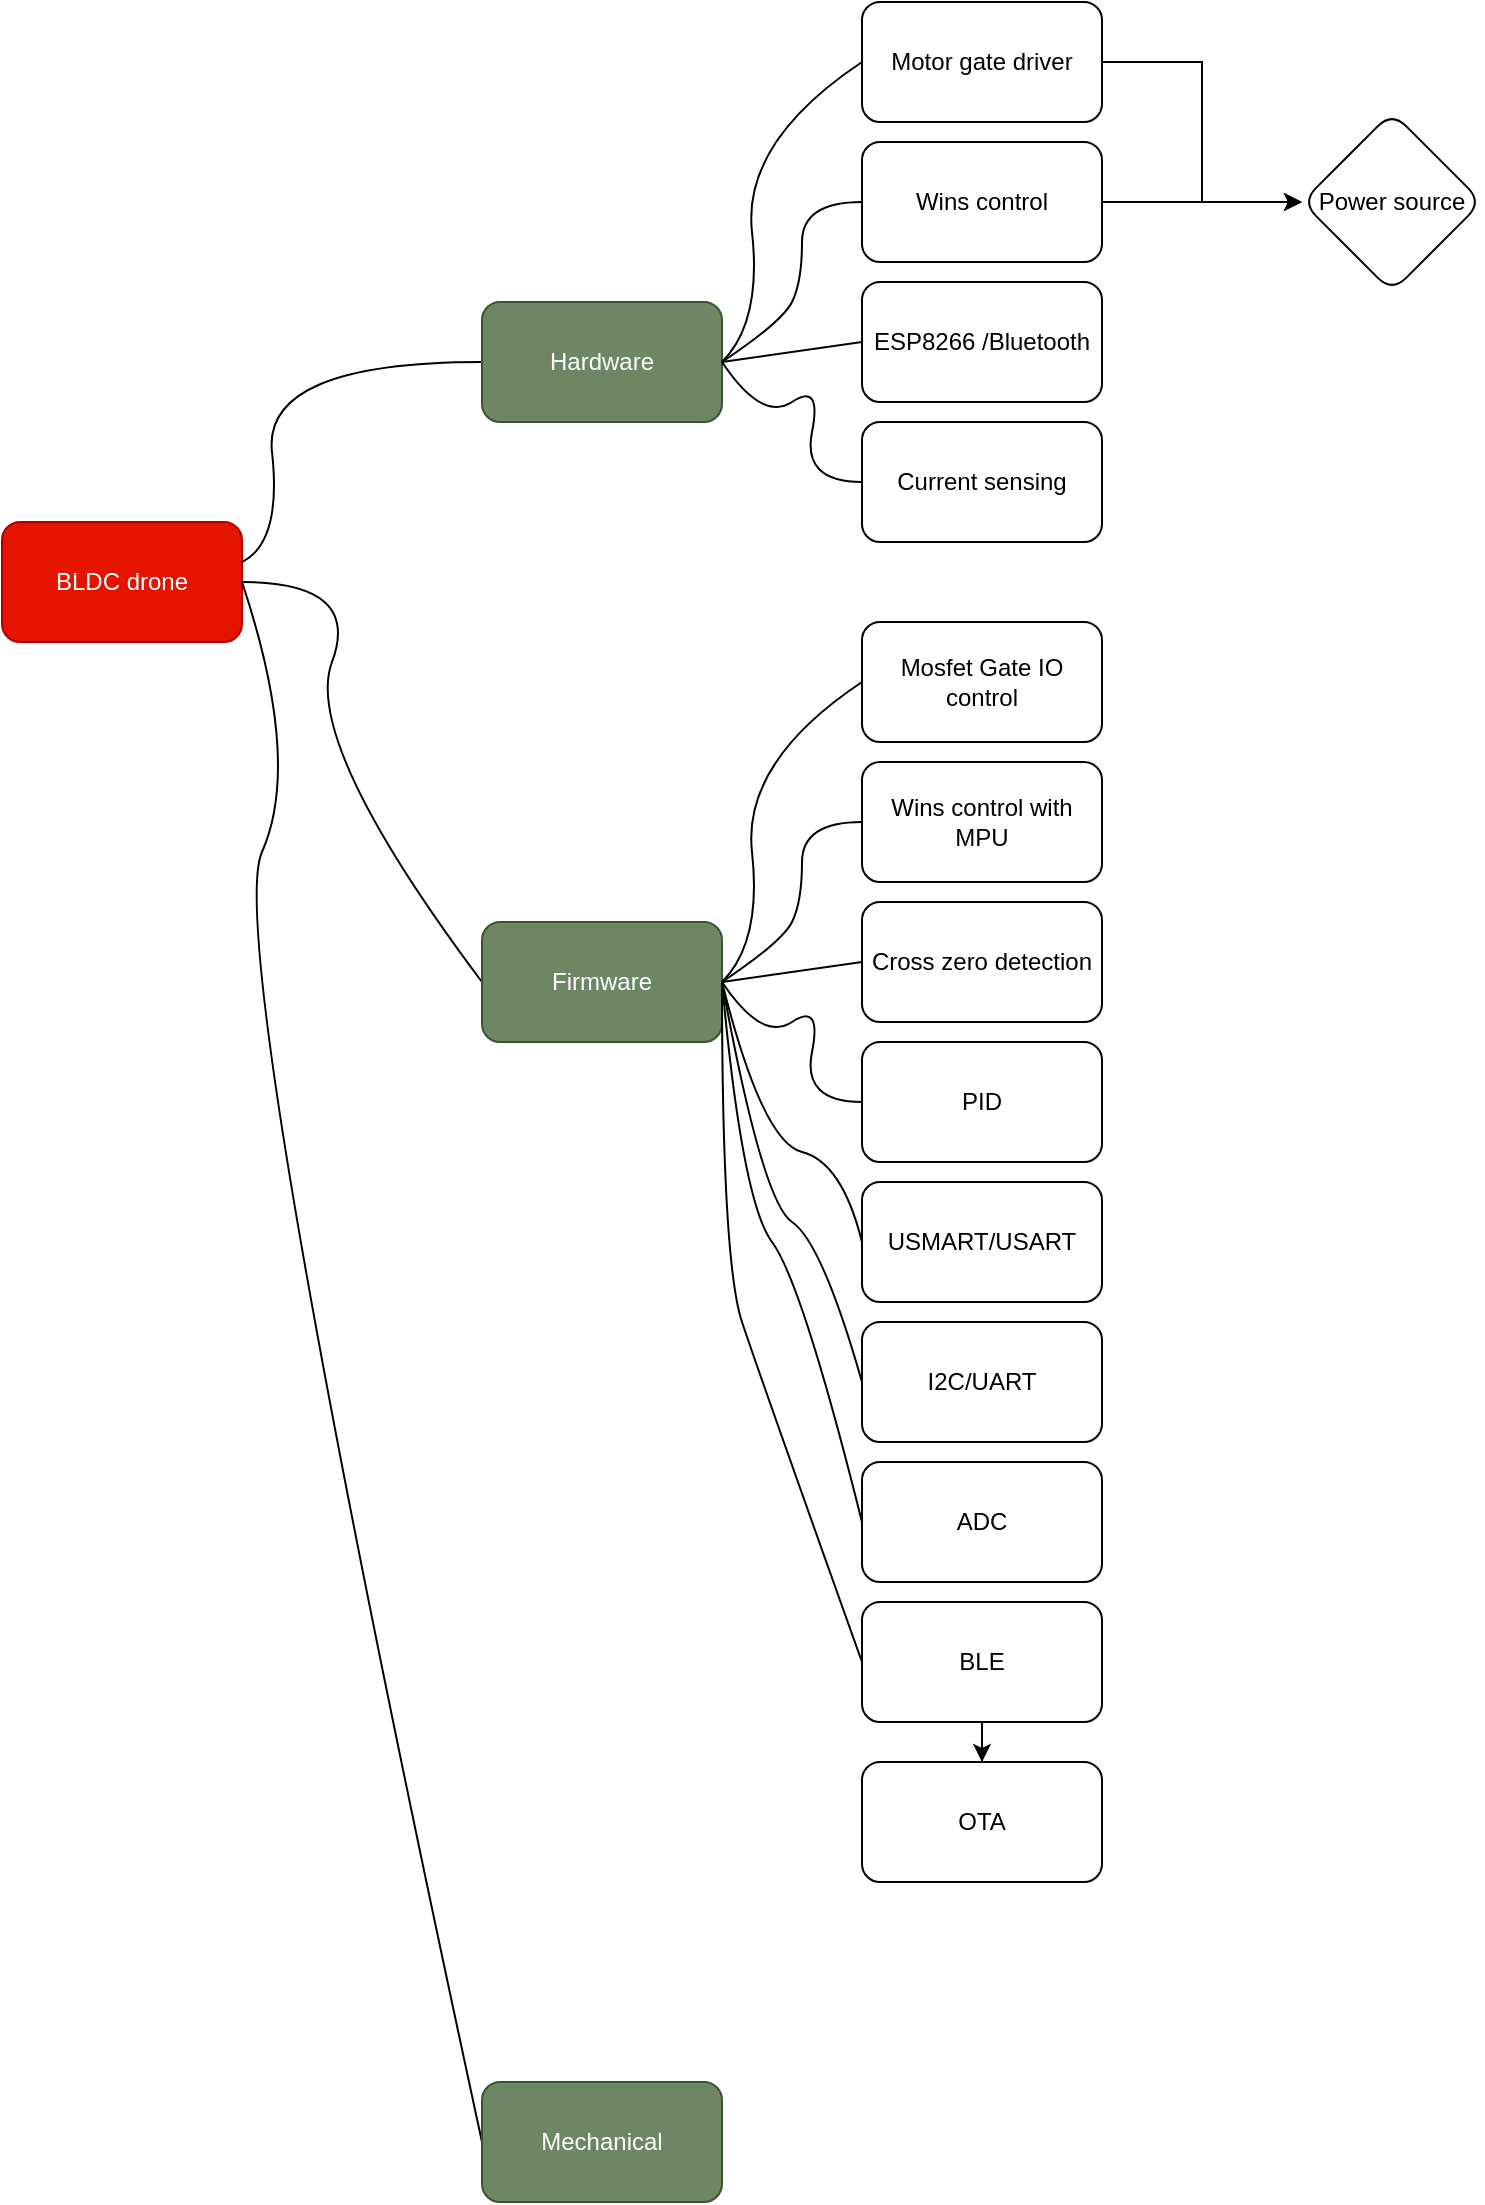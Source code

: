 <mxfile version="21.2.8" type="device">
  <diagram id="c0GsolflwsUgWMZ_Wb5J" name="Page-1">
    <mxGraphModel dx="780" dy="504" grid="1" gridSize="10" guides="1" tooltips="1" connect="1" arrows="1" fold="1" page="1" pageScale="1" pageWidth="850" pageHeight="1100" math="0" shadow="0">
      <root>
        <mxCell id="0" />
        <mxCell id="1" parent="0" />
        <mxCell id="9PaCEbwZyM9Bh4tpLU1O-1" value="BLDC drone" style="rounded=1;whiteSpace=wrap;html=1;fillColor=#e51400;strokeColor=#B20000;fontColor=#ffffff;" parent="1" vertex="1">
          <mxGeometry x="260" y="280" width="120" height="60" as="geometry" />
        </mxCell>
        <mxCell id="9PaCEbwZyM9Bh4tpLU1O-2" value="" style="curved=1;endArrow=0;html=1;rounded=0;" parent="1" edge="1">
          <mxGeometry width="50" height="50" relative="1" as="geometry">
            <mxPoint x="380" y="300" as="sourcePoint" />
            <mxPoint x="500" y="200" as="targetPoint" />
            <Array as="points">
              <mxPoint x="400" y="290" />
              <mxPoint x="390" y="200" />
            </Array>
          </mxGeometry>
        </mxCell>
        <mxCell id="9PaCEbwZyM9Bh4tpLU1O-4" value="Hardware" style="rounded=1;whiteSpace=wrap;html=1;fillColor=#6d8764;fontColor=#ffffff;strokeColor=#3A5431;" parent="1" vertex="1">
          <mxGeometry x="500" y="170" width="120" height="60" as="geometry" />
        </mxCell>
        <mxCell id="9PaCEbwZyM9Bh4tpLU1O-5" value="" style="curved=1;endArrow=0;html=1;rounded=0;entryX=0;entryY=0.5;entryDx=0;entryDy=0;exitX=1;exitY=0.5;exitDx=0;exitDy=0;" parent="1" source="9PaCEbwZyM9Bh4tpLU1O-1" target="9PaCEbwZyM9Bh4tpLU1O-6" edge="1">
          <mxGeometry width="50" height="50" relative="1" as="geometry">
            <mxPoint x="390" y="310" as="sourcePoint" />
            <mxPoint x="490" y="300" as="targetPoint" />
            <Array as="points">
              <mxPoint x="440" y="310" />
              <mxPoint x="410" y="390" />
            </Array>
          </mxGeometry>
        </mxCell>
        <mxCell id="9PaCEbwZyM9Bh4tpLU1O-6" value="Firmware" style="rounded=1;whiteSpace=wrap;html=1;fillColor=#6d8764;fontColor=#ffffff;strokeColor=#3A5431;" parent="1" vertex="1">
          <mxGeometry x="500" y="480" width="120" height="60" as="geometry" />
        </mxCell>
        <mxCell id="9PaCEbwZyM9Bh4tpLU1O-8" value="" style="curved=1;endArrow=0;html=1;rounded=0;exitX=1;exitY=0.5;exitDx=0;exitDy=0;entryX=0;entryY=0.5;entryDx=0;entryDy=0;" parent="1" source="9PaCEbwZyM9Bh4tpLU1O-1" target="9PaCEbwZyM9Bh4tpLU1O-9" edge="1">
          <mxGeometry width="50" height="50" relative="1" as="geometry">
            <mxPoint x="390" y="320" as="sourcePoint" />
            <mxPoint x="500" y="550" as="targetPoint" />
            <Array as="points">
              <mxPoint x="410" y="400" />
              <mxPoint x="370" y="490" />
            </Array>
          </mxGeometry>
        </mxCell>
        <mxCell id="9PaCEbwZyM9Bh4tpLU1O-9" value="Mechanical" style="rounded=1;whiteSpace=wrap;html=1;fillColor=#6d8764;fontColor=#ffffff;strokeColor=#3A5431;" parent="1" vertex="1">
          <mxGeometry x="500" y="1060" width="120" height="60" as="geometry" />
        </mxCell>
        <mxCell id="9PaCEbwZyM9Bh4tpLU1O-10" style="edgeStyle=orthogonalEdgeStyle;rounded=0;orthogonalLoop=1;jettySize=auto;html=1;exitX=0.5;exitY=1;exitDx=0;exitDy=0;" parent="1" source="9PaCEbwZyM9Bh4tpLU1O-6" target="9PaCEbwZyM9Bh4tpLU1O-6" edge="1">
          <mxGeometry relative="1" as="geometry" />
        </mxCell>
        <mxCell id="k8KEExNDy-sjHDtjbIJp-3" value="" style="curved=1;endArrow=0;html=1;rounded=0;" parent="1" edge="1">
          <mxGeometry width="50" height="50" relative="1" as="geometry">
            <mxPoint x="620" y="200" as="sourcePoint" />
            <mxPoint x="690" y="50" as="targetPoint" />
            <Array as="points">
              <mxPoint x="640" y="180" />
              <mxPoint x="630" y="90" />
            </Array>
          </mxGeometry>
        </mxCell>
        <mxCell id="k8KEExNDy-sjHDtjbIJp-15" value="" style="edgeStyle=orthogonalEdgeStyle;rounded=0;orthogonalLoop=1;jettySize=auto;html=1;" parent="1" source="k8KEExNDy-sjHDtjbIJp-4" target="k8KEExNDy-sjHDtjbIJp-13" edge="1">
          <mxGeometry relative="1" as="geometry" />
        </mxCell>
        <mxCell id="k8KEExNDy-sjHDtjbIJp-4" value="Motor gate driver" style="rounded=1;whiteSpace=wrap;html=1;" parent="1" vertex="1">
          <mxGeometry x="690" y="20" width="120" height="60" as="geometry" />
        </mxCell>
        <mxCell id="k8KEExNDy-sjHDtjbIJp-5" value="" style="curved=1;endArrow=0;html=1;rounded=0;exitX=1;exitY=0.5;exitDx=0;exitDy=0;entryX=0;entryY=0.5;entryDx=0;entryDy=0;" parent="1" source="9PaCEbwZyM9Bh4tpLU1O-4" target="k8KEExNDy-sjHDtjbIJp-6" edge="1">
          <mxGeometry width="50" height="50" relative="1" as="geometry">
            <mxPoint x="620" y="270" as="sourcePoint" />
            <mxPoint x="690" y="130" as="targetPoint" />
            <Array as="points">
              <mxPoint x="650" y="180" />
              <mxPoint x="660" y="160" />
              <mxPoint x="660" y="120" />
            </Array>
          </mxGeometry>
        </mxCell>
        <mxCell id="k8KEExNDy-sjHDtjbIJp-14" value="" style="edgeStyle=orthogonalEdgeStyle;rounded=0;orthogonalLoop=1;jettySize=auto;html=1;" parent="1" source="k8KEExNDy-sjHDtjbIJp-6" target="k8KEExNDy-sjHDtjbIJp-13" edge="1">
          <mxGeometry relative="1" as="geometry" />
        </mxCell>
        <mxCell id="k8KEExNDy-sjHDtjbIJp-6" value="Wins control" style="rounded=1;whiteSpace=wrap;html=1;" parent="1" vertex="1">
          <mxGeometry x="690" y="90" width="120" height="60" as="geometry" />
        </mxCell>
        <mxCell id="k8KEExNDy-sjHDtjbIJp-7" value="ESP8266 /Bluetooth" style="rounded=1;whiteSpace=wrap;html=1;" parent="1" vertex="1">
          <mxGeometry x="690" y="160" width="120" height="60" as="geometry" />
        </mxCell>
        <mxCell id="k8KEExNDy-sjHDtjbIJp-9" value="" style="endArrow=none;html=1;rounded=0;entryX=0;entryY=0.5;entryDx=0;entryDy=0;" parent="1" target="k8KEExNDy-sjHDtjbIJp-7" edge="1">
          <mxGeometry width="50" height="50" relative="1" as="geometry">
            <mxPoint x="620" y="200" as="sourcePoint" />
            <mxPoint x="680" y="160" as="targetPoint" />
          </mxGeometry>
        </mxCell>
        <mxCell id="k8KEExNDy-sjHDtjbIJp-13" value="Power source" style="rhombus;whiteSpace=wrap;html=1;rounded=1;" parent="1" vertex="1">
          <mxGeometry x="910" y="75" width="90" height="90" as="geometry" />
        </mxCell>
        <mxCell id="k8KEExNDy-sjHDtjbIJp-16" value="Current sensing" style="rounded=1;whiteSpace=wrap;html=1;" parent="1" vertex="1">
          <mxGeometry x="690" y="230" width="120" height="60" as="geometry" />
        </mxCell>
        <mxCell id="k8KEExNDy-sjHDtjbIJp-17" value="" style="curved=1;endArrow=0;html=1;rounded=0;exitX=1;exitY=0.5;exitDx=0;exitDy=0;entryX=0;entryY=0.5;entryDx=0;entryDy=0;" parent="1" source="9PaCEbwZyM9Bh4tpLU1O-4" edge="1">
          <mxGeometry width="50" height="50" relative="1" as="geometry">
            <mxPoint x="620" y="340" as="sourcePoint" />
            <mxPoint x="690" y="260" as="targetPoint" />
            <Array as="points">
              <mxPoint x="640" y="230" />
              <mxPoint x="670" y="210" />
              <mxPoint x="660" y="260" />
            </Array>
          </mxGeometry>
        </mxCell>
        <mxCell id="k8KEExNDy-sjHDtjbIJp-18" value="" style="curved=1;endArrow=0;html=1;rounded=0;exitX=1;exitY=0.5;exitDx=0;exitDy=0;" parent="1" source="9PaCEbwZyM9Bh4tpLU1O-6" edge="1">
          <mxGeometry width="50" height="50" relative="1" as="geometry">
            <mxPoint x="620" y="500" as="sourcePoint" />
            <mxPoint x="690" y="360" as="targetPoint" />
            <Array as="points">
              <mxPoint x="640" y="490" />
              <mxPoint x="630" y="400" />
            </Array>
          </mxGeometry>
        </mxCell>
        <mxCell id="k8KEExNDy-sjHDtjbIJp-19" value="Mosfet Gate IO control" style="rounded=1;whiteSpace=wrap;html=1;" parent="1" vertex="1">
          <mxGeometry x="690" y="330" width="120" height="60" as="geometry" />
        </mxCell>
        <mxCell id="k8KEExNDy-sjHDtjbIJp-20" value="" style="curved=1;endArrow=0;html=1;rounded=0;exitX=1;exitY=0.5;exitDx=0;exitDy=0;entryX=0;entryY=0.5;entryDx=0;entryDy=0;" parent="1" target="k8KEExNDy-sjHDtjbIJp-21" edge="1">
          <mxGeometry width="50" height="50" relative="1" as="geometry">
            <mxPoint x="620" y="510" as="sourcePoint" />
            <mxPoint x="690" y="440" as="targetPoint" />
            <Array as="points">
              <mxPoint x="650" y="490" />
              <mxPoint x="660" y="470" />
              <mxPoint x="660" y="430" />
            </Array>
          </mxGeometry>
        </mxCell>
        <mxCell id="k8KEExNDy-sjHDtjbIJp-21" value="Wins control with MPU" style="rounded=1;whiteSpace=wrap;html=1;" parent="1" vertex="1">
          <mxGeometry x="690" y="400" width="120" height="60" as="geometry" />
        </mxCell>
        <mxCell id="k8KEExNDy-sjHDtjbIJp-22" value="Cross zero detection" style="rounded=1;whiteSpace=wrap;html=1;" parent="1" vertex="1">
          <mxGeometry x="690" y="470" width="120" height="60" as="geometry" />
        </mxCell>
        <mxCell id="k8KEExNDy-sjHDtjbIJp-23" value="" style="endArrow=none;html=1;rounded=0;entryX=0;entryY=0.5;entryDx=0;entryDy=0;" parent="1" target="k8KEExNDy-sjHDtjbIJp-22" edge="1">
          <mxGeometry width="50" height="50" relative="1" as="geometry">
            <mxPoint x="620" y="510" as="sourcePoint" />
            <mxPoint x="680" y="470" as="targetPoint" />
          </mxGeometry>
        </mxCell>
        <mxCell id="k8KEExNDy-sjHDtjbIJp-24" value="PID" style="rounded=1;whiteSpace=wrap;html=1;" parent="1" vertex="1">
          <mxGeometry x="690" y="540" width="120" height="60" as="geometry" />
        </mxCell>
        <mxCell id="k8KEExNDy-sjHDtjbIJp-25" value="" style="curved=1;endArrow=0;html=1;rounded=0;exitX=1;exitY=0.5;exitDx=0;exitDy=0;entryX=0;entryY=0.5;entryDx=0;entryDy=0;" parent="1" edge="1">
          <mxGeometry width="50" height="50" relative="1" as="geometry">
            <mxPoint x="620" y="510" as="sourcePoint" />
            <mxPoint x="690" y="570" as="targetPoint" />
            <Array as="points">
              <mxPoint x="640" y="540" />
              <mxPoint x="670" y="520" />
              <mxPoint x="660" y="570" />
            </Array>
          </mxGeometry>
        </mxCell>
        <mxCell id="M-sjJJRE0ivd74V0me5q-3" value="" style="curved=1;endArrow=0;html=1;rounded=0;exitX=1;exitY=0.5;exitDx=0;exitDy=0;entryX=0;entryY=0.5;entryDx=0;entryDy=0;" parent="1" source="9PaCEbwZyM9Bh4tpLU1O-6" target="M-sjJJRE0ivd74V0me5q-4" edge="1">
          <mxGeometry width="50" height="50" relative="1" as="geometry">
            <mxPoint x="700" y="780" as="sourcePoint" />
            <mxPoint x="690" y="650" as="targetPoint" />
            <Array as="points">
              <mxPoint x="640" y="590" />
              <mxPoint x="680" y="600" />
            </Array>
          </mxGeometry>
        </mxCell>
        <mxCell id="M-sjJJRE0ivd74V0me5q-4" value="USMART/USART" style="rounded=1;whiteSpace=wrap;html=1;" parent="1" vertex="1">
          <mxGeometry x="690" y="610" width="120" height="60" as="geometry" />
        </mxCell>
        <mxCell id="M-sjJJRE0ivd74V0me5q-5" value="I2C/UART" style="rounded=1;whiteSpace=wrap;html=1;" parent="1" vertex="1">
          <mxGeometry x="690" y="680" width="120" height="60" as="geometry" />
        </mxCell>
        <mxCell id="M-sjJJRE0ivd74V0me5q-6" value="" style="curved=1;endArrow=0;html=1;rounded=0;exitX=1;exitY=0.5;exitDx=0;exitDy=0;entryX=0;entryY=0.5;entryDx=0;entryDy=0;" parent="1" source="9PaCEbwZyM9Bh4tpLU1O-6" target="M-sjJJRE0ivd74V0me5q-5" edge="1">
          <mxGeometry width="50" height="50" relative="1" as="geometry">
            <mxPoint x="630" y="520" as="sourcePoint" />
            <mxPoint x="700" y="650.0" as="targetPoint" />
            <Array as="points">
              <mxPoint x="640" y="620" />
              <mxPoint x="670" y="640" />
            </Array>
          </mxGeometry>
        </mxCell>
        <mxCell id="M-sjJJRE0ivd74V0me5q-7" value="ADC" style="rounded=1;whiteSpace=wrap;html=1;" parent="1" vertex="1">
          <mxGeometry x="690" y="750" width="120" height="60" as="geometry" />
        </mxCell>
        <mxCell id="M-sjJJRE0ivd74V0me5q-8" value="" style="curved=1;endArrow=0;html=1;rounded=0;exitX=1;exitY=0.5;exitDx=0;exitDy=0;entryX=0;entryY=0.5;entryDx=0;entryDy=0;" parent="1" source="9PaCEbwZyM9Bh4tpLU1O-6" target="M-sjJJRE0ivd74V0me5q-7" edge="1">
          <mxGeometry width="50" height="50" relative="1" as="geometry">
            <mxPoint x="630" y="520" as="sourcePoint" />
            <mxPoint x="700" y="720" as="targetPoint" />
            <Array as="points">
              <mxPoint x="630" y="620" />
              <mxPoint x="660" y="660" />
            </Array>
          </mxGeometry>
        </mxCell>
        <mxCell id="aP6J4l3cip5aJy0YZg1q-4" value="" style="edgeStyle=orthogonalEdgeStyle;rounded=0;orthogonalLoop=1;jettySize=auto;html=1;" edge="1" parent="1" source="aP6J4l3cip5aJy0YZg1q-1" target="aP6J4l3cip5aJy0YZg1q-3">
          <mxGeometry relative="1" as="geometry" />
        </mxCell>
        <mxCell id="aP6J4l3cip5aJy0YZg1q-1" value="BLE" style="rounded=1;whiteSpace=wrap;html=1;" vertex="1" parent="1">
          <mxGeometry x="690" y="820" width="120" height="60" as="geometry" />
        </mxCell>
        <mxCell id="aP6J4l3cip5aJy0YZg1q-3" value="OTA" style="rounded=1;whiteSpace=wrap;html=1;" vertex="1" parent="1">
          <mxGeometry x="690" y="900" width="120" height="60" as="geometry" />
        </mxCell>
        <mxCell id="aP6J4l3cip5aJy0YZg1q-5" value="" style="curved=1;endArrow=0;html=1;rounded=0;entryX=0;entryY=0.5;entryDx=0;entryDy=0;" edge="1" parent="1" target="aP6J4l3cip5aJy0YZg1q-1">
          <mxGeometry width="50" height="50" relative="1" as="geometry">
            <mxPoint x="620" y="510" as="sourcePoint" />
            <mxPoint x="700" y="790" as="targetPoint" />
            <Array as="points">
              <mxPoint x="620" y="650" />
              <mxPoint x="640" y="710" />
            </Array>
          </mxGeometry>
        </mxCell>
      </root>
    </mxGraphModel>
  </diagram>
</mxfile>
